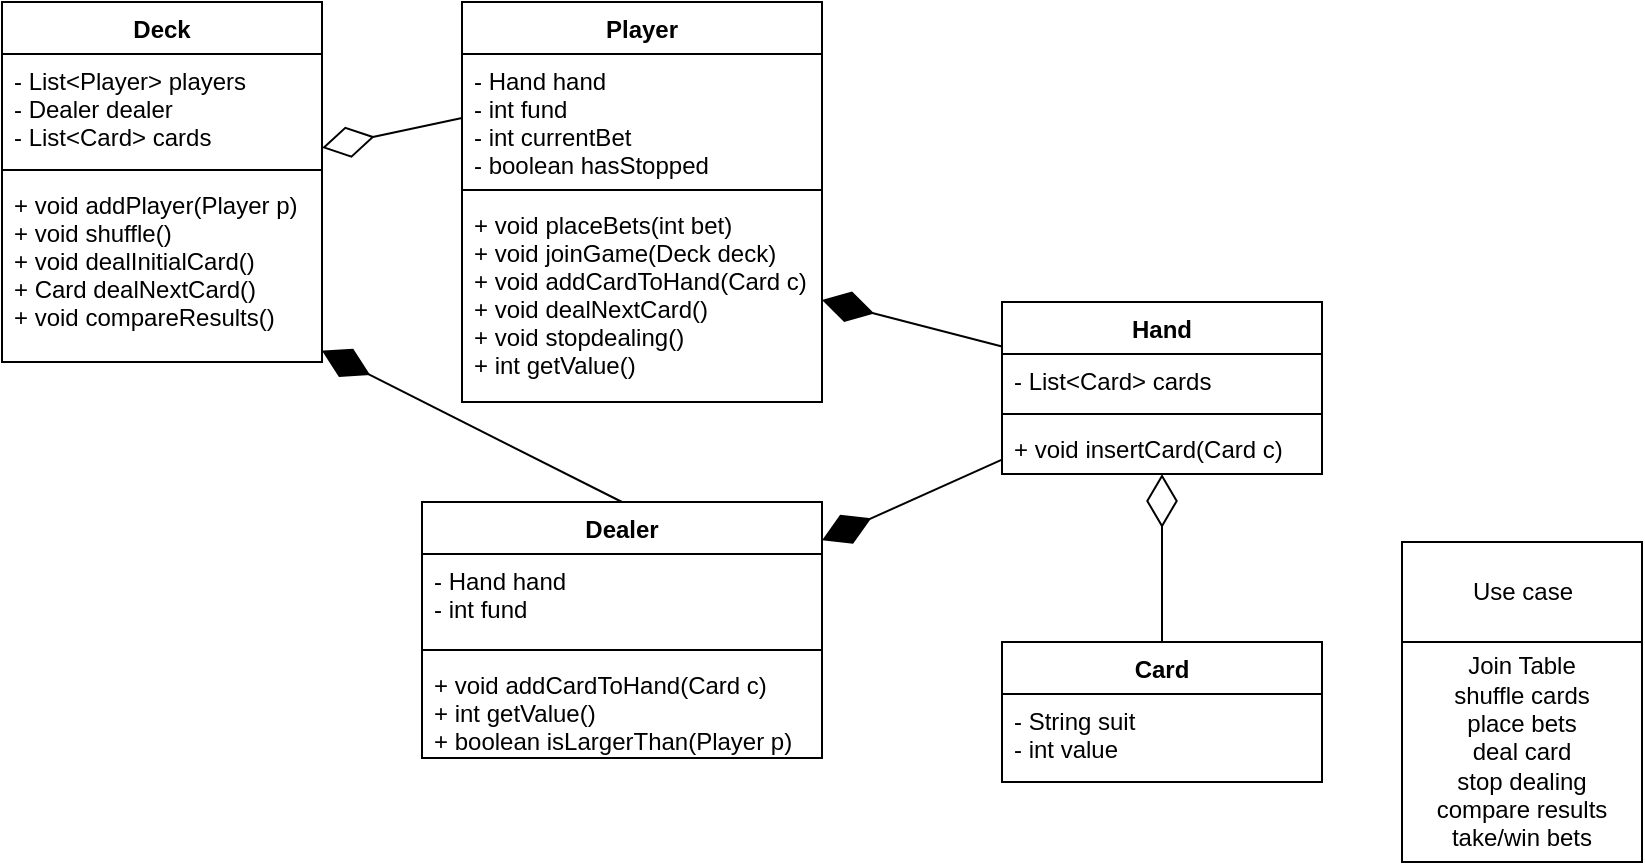 <mxfile version="14.1.8" type="github">
  <diagram id="SDGkKcqbBfwVcGVHuYnC" name="Page-1">
    <mxGraphModel dx="1662" dy="794" grid="1" gridSize="10" guides="1" tooltips="1" connect="1" arrows="1" fold="1" page="1" pageScale="1" pageWidth="850" pageHeight="1100" math="0" shadow="0">
      <root>
        <mxCell id="0" />
        <mxCell id="1" parent="0" />
        <mxCell id="bei-1_Uh6omCs8kWXJwY-1" value="Deck&#xa;" style="swimlane;fontStyle=1;align=center;verticalAlign=top;childLayout=stackLayout;horizontal=1;startSize=26;horizontalStack=0;resizeParent=1;resizeParentMax=0;resizeLast=0;collapsible=1;marginBottom=0;" vertex="1" parent="1">
          <mxGeometry x="50" y="280" width="160" height="180" as="geometry" />
        </mxCell>
        <mxCell id="bei-1_Uh6omCs8kWXJwY-2" value="- List&lt;Player&gt; players&#xa;- Dealer dealer&#xa;- List&lt;Card&gt; cards" style="text;strokeColor=none;fillColor=none;align=left;verticalAlign=top;spacingLeft=4;spacingRight=4;overflow=hidden;rotatable=0;points=[[0,0.5],[1,0.5]];portConstraint=eastwest;" vertex="1" parent="bei-1_Uh6omCs8kWXJwY-1">
          <mxGeometry y="26" width="160" height="54" as="geometry" />
        </mxCell>
        <mxCell id="bei-1_Uh6omCs8kWXJwY-3" value="" style="line;strokeWidth=1;fillColor=none;align=left;verticalAlign=middle;spacingTop=-1;spacingLeft=3;spacingRight=3;rotatable=0;labelPosition=right;points=[];portConstraint=eastwest;" vertex="1" parent="bei-1_Uh6omCs8kWXJwY-1">
          <mxGeometry y="80" width="160" height="8" as="geometry" />
        </mxCell>
        <mxCell id="bei-1_Uh6omCs8kWXJwY-4" value="+ void addPlayer(Player p)&#xa;+ void shuffle()&#xa;+ void dealInitialCard()&#xa;+ Card dealNextCard()&#xa;+ void compareResults()&#xa;&#xa;" style="text;strokeColor=none;fillColor=none;align=left;verticalAlign=top;spacingLeft=4;spacingRight=4;overflow=hidden;rotatable=0;points=[[0,0.5],[1,0.5]];portConstraint=eastwest;" vertex="1" parent="bei-1_Uh6omCs8kWXJwY-1">
          <mxGeometry y="88" width="160" height="92" as="geometry" />
        </mxCell>
        <mxCell id="bei-1_Uh6omCs8kWXJwY-5" value="Player" style="swimlane;fontStyle=1;align=center;verticalAlign=top;childLayout=stackLayout;horizontal=1;startSize=26;horizontalStack=0;resizeParent=1;resizeParentMax=0;resizeLast=0;collapsible=1;marginBottom=0;" vertex="1" parent="1">
          <mxGeometry x="280" y="280" width="180" height="200" as="geometry" />
        </mxCell>
        <mxCell id="bei-1_Uh6omCs8kWXJwY-6" value="- Hand hand&#xa;- int fund&#xa;- int currentBet&#xa;- boolean hasStopped" style="text;strokeColor=none;fillColor=none;align=left;verticalAlign=top;spacingLeft=4;spacingRight=4;overflow=hidden;rotatable=0;points=[[0,0.5],[1,0.5]];portConstraint=eastwest;" vertex="1" parent="bei-1_Uh6omCs8kWXJwY-5">
          <mxGeometry y="26" width="180" height="64" as="geometry" />
        </mxCell>
        <mxCell id="bei-1_Uh6omCs8kWXJwY-7" value="" style="line;strokeWidth=1;fillColor=none;align=left;verticalAlign=middle;spacingTop=-1;spacingLeft=3;spacingRight=3;rotatable=0;labelPosition=right;points=[];portConstraint=eastwest;" vertex="1" parent="bei-1_Uh6omCs8kWXJwY-5">
          <mxGeometry y="90" width="180" height="8" as="geometry" />
        </mxCell>
        <mxCell id="bei-1_Uh6omCs8kWXJwY-8" value="+ void placeBets(int bet)&#xa;+ void joinGame(Deck deck)&#xa;+ void addCardToHand(Card c)&#xa;+ void dealNextCard()&#xa;+ void stopdealing()&#xa;+ int getValue()" style="text;strokeColor=none;fillColor=none;align=left;verticalAlign=top;spacingLeft=4;spacingRight=4;overflow=hidden;rotatable=0;points=[[0,0.5],[1,0.5]];portConstraint=eastwest;" vertex="1" parent="bei-1_Uh6omCs8kWXJwY-5">
          <mxGeometry y="98" width="180" height="102" as="geometry" />
        </mxCell>
        <mxCell id="bei-1_Uh6omCs8kWXJwY-9" value="Dealer" style="swimlane;fontStyle=1;align=center;verticalAlign=top;childLayout=stackLayout;horizontal=1;startSize=26;horizontalStack=0;resizeParent=1;resizeParentMax=0;resizeLast=0;collapsible=1;marginBottom=0;" vertex="1" parent="1">
          <mxGeometry x="260" y="530" width="200" height="128" as="geometry" />
        </mxCell>
        <mxCell id="bei-1_Uh6omCs8kWXJwY-10" value="- Hand hand&#xa;- int fund" style="text;strokeColor=none;fillColor=none;align=left;verticalAlign=top;spacingLeft=4;spacingRight=4;overflow=hidden;rotatable=0;points=[[0,0.5],[1,0.5]];portConstraint=eastwest;" vertex="1" parent="bei-1_Uh6omCs8kWXJwY-9">
          <mxGeometry y="26" width="200" height="44" as="geometry" />
        </mxCell>
        <mxCell id="bei-1_Uh6omCs8kWXJwY-11" value="" style="line;strokeWidth=1;fillColor=none;align=left;verticalAlign=middle;spacingTop=-1;spacingLeft=3;spacingRight=3;rotatable=0;labelPosition=right;points=[];portConstraint=eastwest;" vertex="1" parent="bei-1_Uh6omCs8kWXJwY-9">
          <mxGeometry y="70" width="200" height="8" as="geometry" />
        </mxCell>
        <mxCell id="bei-1_Uh6omCs8kWXJwY-12" value="+ void addCardToHand(Card c)&#xa;+ int getValue()&#xa;+ boolean isLargerThan(Player p)" style="text;strokeColor=none;fillColor=none;align=left;verticalAlign=top;spacingLeft=4;spacingRight=4;overflow=hidden;rotatable=0;points=[[0,0.5],[1,0.5]];portConstraint=eastwest;" vertex="1" parent="bei-1_Uh6omCs8kWXJwY-9">
          <mxGeometry y="78" width="200" height="50" as="geometry" />
        </mxCell>
        <mxCell id="bei-1_Uh6omCs8kWXJwY-13" value="Card" style="swimlane;fontStyle=1;align=center;verticalAlign=top;childLayout=stackLayout;horizontal=1;startSize=26;horizontalStack=0;resizeParent=1;resizeParentMax=0;resizeLast=0;collapsible=1;marginBottom=0;" vertex="1" parent="1">
          <mxGeometry x="550" y="600" width="160" height="70" as="geometry" />
        </mxCell>
        <mxCell id="bei-1_Uh6omCs8kWXJwY-14" value="- String suit&#xa;- int value" style="text;strokeColor=none;fillColor=none;align=left;verticalAlign=top;spacingLeft=4;spacingRight=4;overflow=hidden;rotatable=0;points=[[0,0.5],[1,0.5]];portConstraint=eastwest;" vertex="1" parent="bei-1_Uh6omCs8kWXJwY-13">
          <mxGeometry y="26" width="160" height="44" as="geometry" />
        </mxCell>
        <mxCell id="bei-1_Uh6omCs8kWXJwY-17" value="Hand" style="swimlane;fontStyle=1;align=center;verticalAlign=top;childLayout=stackLayout;horizontal=1;startSize=26;horizontalStack=0;resizeParent=1;resizeParentMax=0;resizeLast=0;collapsible=1;marginBottom=0;" vertex="1" parent="1">
          <mxGeometry x="550" y="430" width="160" height="86" as="geometry" />
        </mxCell>
        <mxCell id="bei-1_Uh6omCs8kWXJwY-18" value="- List&lt;Card&gt; cards" style="text;strokeColor=none;fillColor=none;align=left;verticalAlign=top;spacingLeft=4;spacingRight=4;overflow=hidden;rotatable=0;points=[[0,0.5],[1,0.5]];portConstraint=eastwest;" vertex="1" parent="bei-1_Uh6omCs8kWXJwY-17">
          <mxGeometry y="26" width="160" height="26" as="geometry" />
        </mxCell>
        <mxCell id="bei-1_Uh6omCs8kWXJwY-19" value="" style="line;strokeWidth=1;fillColor=none;align=left;verticalAlign=middle;spacingTop=-1;spacingLeft=3;spacingRight=3;rotatable=0;labelPosition=right;points=[];portConstraint=eastwest;" vertex="1" parent="bei-1_Uh6omCs8kWXJwY-17">
          <mxGeometry y="52" width="160" height="8" as="geometry" />
        </mxCell>
        <mxCell id="bei-1_Uh6omCs8kWXJwY-20" value="+ void insertCard(Card c)" style="text;strokeColor=none;fillColor=none;align=left;verticalAlign=top;spacingLeft=4;spacingRight=4;overflow=hidden;rotatable=0;points=[[0,0.5],[1,0.5]];portConstraint=eastwest;" vertex="1" parent="bei-1_Uh6omCs8kWXJwY-17">
          <mxGeometry y="60" width="160" height="26" as="geometry" />
        </mxCell>
        <mxCell id="bei-1_Uh6omCs8kWXJwY-35" value="" style="edgeStyle=orthogonalEdgeStyle;rounded=0;orthogonalLoop=1;jettySize=auto;html=1;" edge="1" parent="1" source="bei-1_Uh6omCs8kWXJwY-31" target="bei-1_Uh6omCs8kWXJwY-34">
          <mxGeometry relative="1" as="geometry" />
        </mxCell>
        <mxCell id="bei-1_Uh6omCs8kWXJwY-31" value="Use case" style="html=1;" vertex="1" parent="1">
          <mxGeometry x="750" y="550" width="120" height="50" as="geometry" />
        </mxCell>
        <mxCell id="bei-1_Uh6omCs8kWXJwY-34" value="Join Table&lt;br&gt;shuffle cards&lt;br&gt;place bets&lt;br&gt;deal card&lt;br&gt;stop dealing&lt;br&gt;compare results&lt;br&gt;take/win bets" style="whiteSpace=wrap;html=1;" vertex="1" parent="1">
          <mxGeometry x="750" y="600" width="120" height="110" as="geometry" />
        </mxCell>
        <mxCell id="bei-1_Uh6omCs8kWXJwY-39" value="" style="endArrow=diamondThin;endFill=0;endSize=24;html=1;exitX=0.5;exitY=0;exitDx=0;exitDy=0;" edge="1" parent="1" source="bei-1_Uh6omCs8kWXJwY-13" target="bei-1_Uh6omCs8kWXJwY-20">
          <mxGeometry width="160" relative="1" as="geometry">
            <mxPoint x="340" y="390" as="sourcePoint" />
            <mxPoint x="500" y="390" as="targetPoint" />
          </mxGeometry>
        </mxCell>
        <mxCell id="bei-1_Uh6omCs8kWXJwY-40" value="" style="endArrow=diamondThin;endFill=1;endSize=24;html=1;entryX=1;entryY=0.5;entryDx=0;entryDy=0;" edge="1" parent="1" source="bei-1_Uh6omCs8kWXJwY-17" target="bei-1_Uh6omCs8kWXJwY-8">
          <mxGeometry width="160" relative="1" as="geometry">
            <mxPoint x="340" y="390" as="sourcePoint" />
            <mxPoint x="500" y="390" as="targetPoint" />
          </mxGeometry>
        </mxCell>
        <mxCell id="bei-1_Uh6omCs8kWXJwY-41" value="" style="endArrow=diamondThin;endFill=1;endSize=24;html=1;" edge="1" parent="1" source="bei-1_Uh6omCs8kWXJwY-17" target="bei-1_Uh6omCs8kWXJwY-9">
          <mxGeometry width="160" relative="1" as="geometry">
            <mxPoint x="550" y="466" as="sourcePoint" />
            <mxPoint x="470" y="439" as="targetPoint" />
          </mxGeometry>
        </mxCell>
        <mxCell id="bei-1_Uh6omCs8kWXJwY-42" value="" style="endArrow=diamondThin;endFill=1;endSize=24;html=1;exitX=0.5;exitY=0;exitDx=0;exitDy=0;" edge="1" parent="1" source="bei-1_Uh6omCs8kWXJwY-9" target="bei-1_Uh6omCs8kWXJwY-4">
          <mxGeometry width="160" relative="1" as="geometry">
            <mxPoint x="560" y="518.852" as="sourcePoint" />
            <mxPoint x="470" y="559.185" as="targetPoint" />
          </mxGeometry>
        </mxCell>
        <mxCell id="bei-1_Uh6omCs8kWXJwY-44" value="" style="endArrow=diamondThin;endFill=0;endSize=24;html=1;exitX=0;exitY=0.5;exitDx=0;exitDy=0;" edge="1" parent="1" source="bei-1_Uh6omCs8kWXJwY-6" target="bei-1_Uh6omCs8kWXJwY-1">
          <mxGeometry width="160" relative="1" as="geometry">
            <mxPoint x="340" y="390" as="sourcePoint" />
            <mxPoint x="500" y="390" as="targetPoint" />
          </mxGeometry>
        </mxCell>
      </root>
    </mxGraphModel>
  </diagram>
</mxfile>
